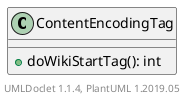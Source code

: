 @startuml

    class ContentEncodingTag [[ContentEncodingTag.html]] {
        +doWikiStartTag(): int
    }


    center footer UMLDoclet 1.1.4, PlantUML 1.2019.05
@enduml
